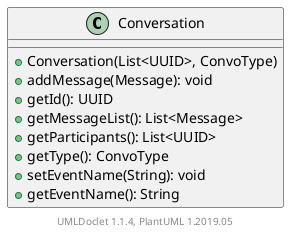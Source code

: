 @startuml

    class Conversation [[Conversation.html]] {
        +Conversation(List<UUID>, ConvoType)
        +addMessage(Message): void
        +getId(): UUID
        +getMessageList(): List<Message>
        +getParticipants(): List<UUID>
        +getType(): ConvoType
        +setEventName(String): void
        +getEventName(): String
    }


    center footer UMLDoclet 1.1.4, PlantUML 1.2019.05
@enduml
